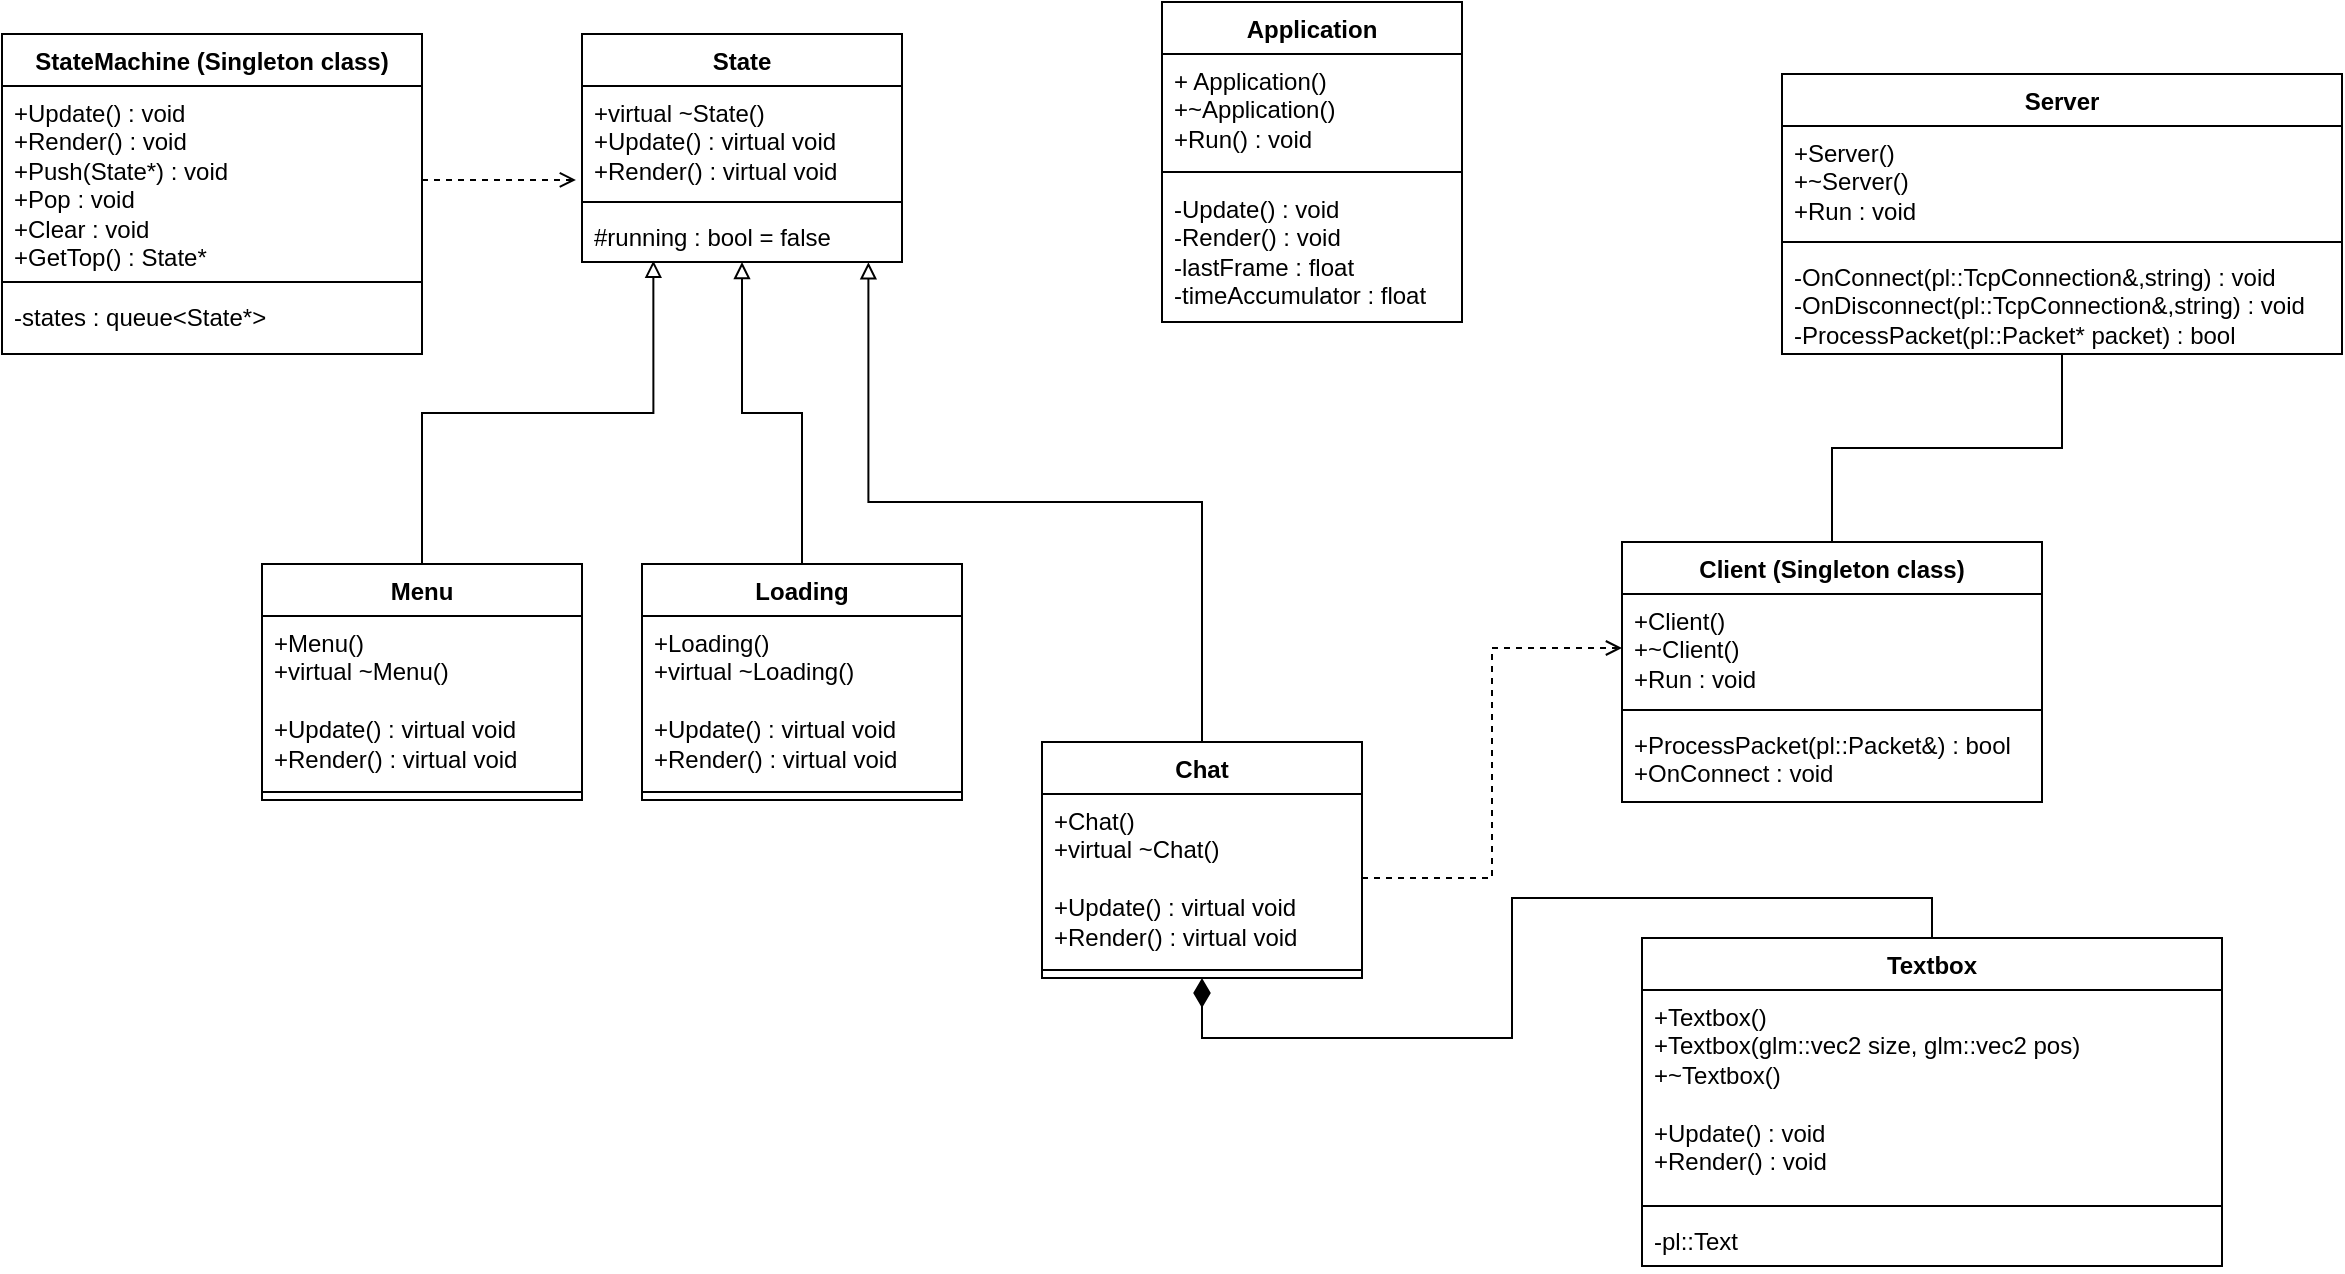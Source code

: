 <mxfile version="24.3.0" type="device">
  <diagram name="Strona-1" id="i50tJu8RIjXhssC54OU6">
    <mxGraphModel dx="1851" dy="914" grid="1" gridSize="10" guides="1" tooltips="1" connect="1" arrows="1" fold="1" page="1" pageScale="1" pageWidth="827" pageHeight="1169" math="0" shadow="0">
      <root>
        <mxCell id="0" />
        <mxCell id="1" parent="0" />
        <mxCell id="fMQzvmcacBBhU28jwZWz-15" value="Application" style="swimlane;fontStyle=1;align=center;verticalAlign=top;childLayout=stackLayout;horizontal=1;startSize=26;horizontalStack=0;resizeParent=1;resizeParentMax=0;resizeLast=0;collapsible=1;marginBottom=0;whiteSpace=wrap;html=1;" parent="1" vertex="1">
          <mxGeometry x="210" y="30" width="150" height="160" as="geometry" />
        </mxCell>
        <mxCell id="fMQzvmcacBBhU28jwZWz-16" value="+ Application()&lt;div&gt;+~Application()&lt;/div&gt;&lt;div&gt;+Run() : void&lt;/div&gt;" style="text;strokeColor=none;fillColor=none;align=left;verticalAlign=top;spacingLeft=4;spacingRight=4;overflow=hidden;rotatable=0;points=[[0,0.5],[1,0.5]];portConstraint=eastwest;whiteSpace=wrap;html=1;" parent="fMQzvmcacBBhU28jwZWz-15" vertex="1">
          <mxGeometry y="26" width="150" height="54" as="geometry" />
        </mxCell>
        <mxCell id="fMQzvmcacBBhU28jwZWz-17" value="" style="line;strokeWidth=1;fillColor=none;align=left;verticalAlign=middle;spacingTop=-1;spacingLeft=3;spacingRight=3;rotatable=0;labelPosition=right;points=[];portConstraint=eastwest;strokeColor=inherit;" parent="fMQzvmcacBBhU28jwZWz-15" vertex="1">
          <mxGeometry y="80" width="150" height="10" as="geometry" />
        </mxCell>
        <mxCell id="fMQzvmcacBBhU28jwZWz-18" value="&lt;div&gt;-Update() : void&lt;/div&gt;&lt;div&gt;-Render() : void&lt;/div&gt;-lastFrame : float&lt;div&gt;-timeAccumulator : float&lt;/div&gt;" style="text;strokeColor=none;fillColor=none;align=left;verticalAlign=top;spacingLeft=4;spacingRight=4;overflow=hidden;rotatable=0;points=[[0,0.5],[1,0.5]];portConstraint=eastwest;whiteSpace=wrap;html=1;" parent="fMQzvmcacBBhU28jwZWz-15" vertex="1">
          <mxGeometry y="90" width="150" height="70" as="geometry" />
        </mxCell>
        <mxCell id="fMQzvmcacBBhU28jwZWz-19" value="StateMachine (Singleton class)" style="swimlane;fontStyle=1;align=center;verticalAlign=top;childLayout=stackLayout;horizontal=1;startSize=26;horizontalStack=0;resizeParent=1;resizeParentMax=0;resizeLast=0;collapsible=1;marginBottom=0;whiteSpace=wrap;html=1;" parent="1" vertex="1">
          <mxGeometry x="-370" y="46" width="210" height="160" as="geometry" />
        </mxCell>
        <mxCell id="fMQzvmcacBBhU28jwZWz-20" value="+Update() : void&lt;div&gt;+Render() : void&lt;/div&gt;&lt;div&gt;+Push(State*) : void&lt;/div&gt;&lt;div&gt;+Pop : void&lt;/div&gt;&lt;div&gt;+Clear : void&lt;/div&gt;&lt;div&gt;+GetTop() : State*&lt;/div&gt;" style="text;strokeColor=none;fillColor=none;align=left;verticalAlign=top;spacingLeft=4;spacingRight=4;overflow=hidden;rotatable=0;points=[[0,0.5],[1,0.5]];portConstraint=eastwest;whiteSpace=wrap;html=1;" parent="fMQzvmcacBBhU28jwZWz-19" vertex="1">
          <mxGeometry y="26" width="210" height="94" as="geometry" />
        </mxCell>
        <mxCell id="fMQzvmcacBBhU28jwZWz-21" value="" style="line;strokeWidth=1;fillColor=none;align=left;verticalAlign=middle;spacingTop=-1;spacingLeft=3;spacingRight=3;rotatable=0;labelPosition=right;points=[];portConstraint=eastwest;strokeColor=inherit;" parent="fMQzvmcacBBhU28jwZWz-19" vertex="1">
          <mxGeometry y="120" width="210" height="8" as="geometry" />
        </mxCell>
        <mxCell id="fMQzvmcacBBhU28jwZWz-22" value="-states : queue&amp;lt;State*&amp;gt;" style="text;strokeColor=none;fillColor=none;align=left;verticalAlign=top;spacingLeft=4;spacingRight=4;overflow=hidden;rotatable=0;points=[[0,0.5],[1,0.5]];portConstraint=eastwest;whiteSpace=wrap;html=1;" parent="fMQzvmcacBBhU28jwZWz-19" vertex="1">
          <mxGeometry y="128" width="210" height="32" as="geometry" />
        </mxCell>
        <mxCell id="fMQzvmcacBBhU28jwZWz-23" value="State" style="swimlane;fontStyle=1;align=center;verticalAlign=top;childLayout=stackLayout;horizontal=1;startSize=26;horizontalStack=0;resizeParent=1;resizeParentMax=0;resizeLast=0;collapsible=1;marginBottom=0;whiteSpace=wrap;html=1;" parent="1" vertex="1">
          <mxGeometry x="-80" y="46" width="160" height="114" as="geometry" />
        </mxCell>
        <mxCell id="fMQzvmcacBBhU28jwZWz-24" value="+virtual ~State()&lt;div&gt;+Update() : virtual void&lt;/div&gt;&lt;div&gt;+Render() : virtual void&lt;/div&gt;" style="text;strokeColor=none;fillColor=none;align=left;verticalAlign=top;spacingLeft=4;spacingRight=4;overflow=hidden;rotatable=0;points=[[0,0.5],[1,0.5]];portConstraint=eastwest;whiteSpace=wrap;html=1;" parent="fMQzvmcacBBhU28jwZWz-23" vertex="1">
          <mxGeometry y="26" width="160" height="54" as="geometry" />
        </mxCell>
        <mxCell id="fMQzvmcacBBhU28jwZWz-25" value="" style="line;strokeWidth=1;fillColor=none;align=left;verticalAlign=middle;spacingTop=-1;spacingLeft=3;spacingRight=3;rotatable=0;labelPosition=right;points=[];portConstraint=eastwest;strokeColor=inherit;" parent="fMQzvmcacBBhU28jwZWz-23" vertex="1">
          <mxGeometry y="80" width="160" height="8" as="geometry" />
        </mxCell>
        <mxCell id="fMQzvmcacBBhU28jwZWz-26" value="#running : bool = false" style="text;strokeColor=none;fillColor=none;align=left;verticalAlign=top;spacingLeft=4;spacingRight=4;overflow=hidden;rotatable=0;points=[[0,0.5],[1,0.5]];portConstraint=eastwest;whiteSpace=wrap;html=1;" parent="fMQzvmcacBBhU28jwZWz-23" vertex="1">
          <mxGeometry y="88" width="160" height="26" as="geometry" />
        </mxCell>
        <mxCell id="fMQzvmcacBBhU28jwZWz-27" value="Menu" style="swimlane;fontStyle=1;align=center;verticalAlign=top;childLayout=stackLayout;horizontal=1;startSize=26;horizontalStack=0;resizeParent=1;resizeParentMax=0;resizeLast=0;collapsible=1;marginBottom=0;whiteSpace=wrap;html=1;" parent="1" vertex="1">
          <mxGeometry x="-240" y="311" width="160" height="118" as="geometry" />
        </mxCell>
        <mxCell id="fMQzvmcacBBhU28jwZWz-28" value="+Menu()&lt;div&gt;+virtual ~Menu()&lt;/div&gt;&lt;div&gt;&lt;br&gt;&lt;/div&gt;&lt;div&gt;+Update() : virtual void&lt;/div&gt;&lt;div&gt;+Render() : virtual void&lt;/div&gt;" style="text;strokeColor=none;fillColor=none;align=left;verticalAlign=top;spacingLeft=4;spacingRight=4;overflow=hidden;rotatable=0;points=[[0,0.5],[1,0.5]];portConstraint=eastwest;whiteSpace=wrap;html=1;" parent="fMQzvmcacBBhU28jwZWz-27" vertex="1">
          <mxGeometry y="26" width="160" height="84" as="geometry" />
        </mxCell>
        <mxCell id="fMQzvmcacBBhU28jwZWz-29" value="" style="line;strokeWidth=1;fillColor=none;align=left;verticalAlign=middle;spacingTop=-1;spacingLeft=3;spacingRight=3;rotatable=0;labelPosition=right;points=[];portConstraint=eastwest;strokeColor=inherit;" parent="fMQzvmcacBBhU28jwZWz-27" vertex="1">
          <mxGeometry y="110" width="160" height="8" as="geometry" />
        </mxCell>
        <mxCell id="fMQzvmcacBBhU28jwZWz-31" value="Loading" style="swimlane;fontStyle=1;align=center;verticalAlign=top;childLayout=stackLayout;horizontal=1;startSize=26;horizontalStack=0;resizeParent=1;resizeParentMax=0;resizeLast=0;collapsible=1;marginBottom=0;whiteSpace=wrap;html=1;" parent="1" vertex="1">
          <mxGeometry x="-50" y="311" width="160" height="118" as="geometry" />
        </mxCell>
        <mxCell id="fMQzvmcacBBhU28jwZWz-32" value="+Loading()&lt;div&gt;+virtual ~Loading()&lt;/div&gt;&lt;div&gt;&lt;br&gt;&lt;/div&gt;&lt;div&gt;+Update() : virtual void&lt;/div&gt;&lt;div&gt;+Render() : virtual void&lt;/div&gt;" style="text;strokeColor=none;fillColor=none;align=left;verticalAlign=top;spacingLeft=4;spacingRight=4;overflow=hidden;rotatable=0;points=[[0,0.5],[1,0.5]];portConstraint=eastwest;whiteSpace=wrap;html=1;" parent="fMQzvmcacBBhU28jwZWz-31" vertex="1">
          <mxGeometry y="26" width="160" height="84" as="geometry" />
        </mxCell>
        <mxCell id="fMQzvmcacBBhU28jwZWz-33" value="" style="line;strokeWidth=1;fillColor=none;align=left;verticalAlign=middle;spacingTop=-1;spacingLeft=3;spacingRight=3;rotatable=0;labelPosition=right;points=[];portConstraint=eastwest;strokeColor=inherit;" parent="fMQzvmcacBBhU28jwZWz-31" vertex="1">
          <mxGeometry y="110" width="160" height="8" as="geometry" />
        </mxCell>
        <mxCell id="fMQzvmcacBBhU28jwZWz-34" value="Chat" style="swimlane;fontStyle=1;align=center;verticalAlign=top;childLayout=stackLayout;horizontal=1;startSize=26;horizontalStack=0;resizeParent=1;resizeParentMax=0;resizeLast=0;collapsible=1;marginBottom=0;whiteSpace=wrap;html=1;" parent="1" vertex="1">
          <mxGeometry x="150" y="400" width="160" height="118" as="geometry" />
        </mxCell>
        <mxCell id="fMQzvmcacBBhU28jwZWz-35" value="+Chat()&lt;div&gt;+virtual ~Chat()&lt;/div&gt;&lt;div&gt;&lt;br&gt;&lt;/div&gt;&lt;div&gt;+Update() : virtual void&lt;/div&gt;&lt;div&gt;+Render() : virtual void&lt;/div&gt;" style="text;strokeColor=none;fillColor=none;align=left;verticalAlign=top;spacingLeft=4;spacingRight=4;overflow=hidden;rotatable=0;points=[[0,0.5],[1,0.5]];portConstraint=eastwest;whiteSpace=wrap;html=1;" parent="fMQzvmcacBBhU28jwZWz-34" vertex="1">
          <mxGeometry y="26" width="160" height="84" as="geometry" />
        </mxCell>
        <mxCell id="fMQzvmcacBBhU28jwZWz-36" value="" style="line;strokeWidth=1;fillColor=none;align=left;verticalAlign=middle;spacingTop=-1;spacingLeft=3;spacingRight=3;rotatable=0;labelPosition=right;points=[];portConstraint=eastwest;strokeColor=inherit;" parent="fMQzvmcacBBhU28jwZWz-34" vertex="1">
          <mxGeometry y="110" width="160" height="8" as="geometry" />
        </mxCell>
        <mxCell id="7g7e-OW8lPqwyS1zYTPC-18" style="edgeStyle=orthogonalEdgeStyle;rounded=0;orthogonalLoop=1;jettySize=auto;html=1;exitX=0.5;exitY=0;exitDx=0;exitDy=0;entryX=0.5;entryY=1;entryDx=0;entryDy=0;endArrow=none;endFill=0;" edge="1" parent="1" source="fMQzvmcacBBhU28jwZWz-37" target="fMQzvmcacBBhU28jwZWz-46">
          <mxGeometry relative="1" as="geometry" />
        </mxCell>
        <mxCell id="fMQzvmcacBBhU28jwZWz-37" value="Client (Singleton class)" style="swimlane;fontStyle=1;align=center;verticalAlign=top;childLayout=stackLayout;horizontal=1;startSize=26;horizontalStack=0;resizeParent=1;resizeParentMax=0;resizeLast=0;collapsible=1;marginBottom=0;whiteSpace=wrap;html=1;" parent="1" vertex="1">
          <mxGeometry x="440" y="300" width="210" height="130" as="geometry" />
        </mxCell>
        <mxCell id="fMQzvmcacBBhU28jwZWz-38" value="+Client()&lt;div&gt;+~Client()&lt;/div&gt;&lt;div&gt;+Run : void&lt;/div&gt;" style="text;strokeColor=none;fillColor=none;align=left;verticalAlign=top;spacingLeft=4;spacingRight=4;overflow=hidden;rotatable=0;points=[[0,0.5],[1,0.5]];portConstraint=eastwest;whiteSpace=wrap;html=1;" parent="fMQzvmcacBBhU28jwZWz-37" vertex="1">
          <mxGeometry y="26" width="210" height="54" as="geometry" />
        </mxCell>
        <mxCell id="fMQzvmcacBBhU28jwZWz-39" value="" style="line;strokeWidth=1;fillColor=none;align=left;verticalAlign=middle;spacingTop=-1;spacingLeft=3;spacingRight=3;rotatable=0;labelPosition=right;points=[];portConstraint=eastwest;strokeColor=inherit;" parent="fMQzvmcacBBhU28jwZWz-37" vertex="1">
          <mxGeometry y="80" width="210" height="8" as="geometry" />
        </mxCell>
        <mxCell id="fMQzvmcacBBhU28jwZWz-40" value="+ProcessPacket(pl::Packet&amp;amp;) : bool&lt;div&gt;+OnConnect : void&lt;/div&gt;" style="text;strokeColor=none;fillColor=none;align=left;verticalAlign=top;spacingLeft=4;spacingRight=4;overflow=hidden;rotatable=0;points=[[0,0.5],[1,0.5]];portConstraint=eastwest;whiteSpace=wrap;html=1;" parent="fMQzvmcacBBhU28jwZWz-37" vertex="1">
          <mxGeometry y="88" width="210" height="42" as="geometry" />
        </mxCell>
        <mxCell id="fMQzvmcacBBhU28jwZWz-46" value="Server" style="swimlane;fontStyle=1;align=center;verticalAlign=top;childLayout=stackLayout;horizontal=1;startSize=26;horizontalStack=0;resizeParent=1;resizeParentMax=0;resizeLast=0;collapsible=1;marginBottom=0;whiteSpace=wrap;html=1;" parent="1" vertex="1">
          <mxGeometry x="520" y="66" width="280" height="140" as="geometry" />
        </mxCell>
        <mxCell id="fMQzvmcacBBhU28jwZWz-47" value="+Server()&lt;div&gt;+~Server()&lt;/div&gt;&lt;div&gt;+Run : void&lt;/div&gt;" style="text;strokeColor=none;fillColor=none;align=left;verticalAlign=top;spacingLeft=4;spacingRight=4;overflow=hidden;rotatable=0;points=[[0,0.5],[1,0.5]];portConstraint=eastwest;whiteSpace=wrap;html=1;" parent="fMQzvmcacBBhU28jwZWz-46" vertex="1">
          <mxGeometry y="26" width="280" height="54" as="geometry" />
        </mxCell>
        <mxCell id="fMQzvmcacBBhU28jwZWz-48" value="" style="line;strokeWidth=1;fillColor=none;align=left;verticalAlign=middle;spacingTop=-1;spacingLeft=3;spacingRight=3;rotatable=0;labelPosition=right;points=[];portConstraint=eastwest;strokeColor=inherit;" parent="fMQzvmcacBBhU28jwZWz-46" vertex="1">
          <mxGeometry y="80" width="280" height="8" as="geometry" />
        </mxCell>
        <mxCell id="fMQzvmcacBBhU28jwZWz-49" value="-OnConnect(pl::TcpConnection&amp;amp;,string) : void&lt;div&gt;-OnDisconnect(pl::TcpConnection&amp;amp;,string) : void&lt;/div&gt;&lt;div&gt;-ProcessPacket(pl::Packet* packet) : bool&lt;/div&gt;" style="text;strokeColor=none;fillColor=none;align=left;verticalAlign=top;spacingLeft=4;spacingRight=4;overflow=hidden;rotatable=0;points=[[0,0.5],[1,0.5]];portConstraint=eastwest;whiteSpace=wrap;html=1;" parent="fMQzvmcacBBhU28jwZWz-46" vertex="1">
          <mxGeometry y="88" width="280" height="52" as="geometry" />
        </mxCell>
        <mxCell id="7g7e-OW8lPqwyS1zYTPC-6" style="edgeStyle=orthogonalEdgeStyle;rounded=0;orthogonalLoop=1;jettySize=auto;html=1;entryX=-0.019;entryY=0.87;entryDx=0;entryDy=0;entryPerimeter=0;dashed=1;endArrow=open;endFill=0;" edge="1" parent="1" source="fMQzvmcacBBhU28jwZWz-20" target="fMQzvmcacBBhU28jwZWz-24">
          <mxGeometry relative="1" as="geometry" />
        </mxCell>
        <mxCell id="7g7e-OW8lPqwyS1zYTPC-8" style="edgeStyle=orthogonalEdgeStyle;rounded=0;orthogonalLoop=1;jettySize=auto;html=1;exitX=0.5;exitY=0;exitDx=0;exitDy=0;entryX=0.5;entryY=1;entryDx=0;entryDy=0;entryPerimeter=0;endArrow=block;endFill=0;" edge="1" parent="1" source="fMQzvmcacBBhU28jwZWz-31" target="fMQzvmcacBBhU28jwZWz-26">
          <mxGeometry relative="1" as="geometry" />
        </mxCell>
        <mxCell id="7g7e-OW8lPqwyS1zYTPC-9" style="edgeStyle=orthogonalEdgeStyle;rounded=0;orthogonalLoop=1;jettySize=auto;html=1;exitX=0.5;exitY=0;exitDx=0;exitDy=0;entryX=0.895;entryY=1.006;entryDx=0;entryDy=0;entryPerimeter=0;endArrow=block;endFill=0;" edge="1" parent="1" source="fMQzvmcacBBhU28jwZWz-34" target="fMQzvmcacBBhU28jwZWz-26">
          <mxGeometry relative="1" as="geometry" />
        </mxCell>
        <mxCell id="7g7e-OW8lPqwyS1zYTPC-10" style="edgeStyle=orthogonalEdgeStyle;rounded=0;orthogonalLoop=1;jettySize=auto;html=1;exitX=0.5;exitY=0;exitDx=0;exitDy=0;entryX=0.223;entryY=0.974;entryDx=0;entryDy=0;entryPerimeter=0;endArrow=block;endFill=0;" edge="1" parent="1" source="fMQzvmcacBBhU28jwZWz-27" target="fMQzvmcacBBhU28jwZWz-26">
          <mxGeometry relative="1" as="geometry" />
        </mxCell>
        <mxCell id="7g7e-OW8lPqwyS1zYTPC-16" style="edgeStyle=orthogonalEdgeStyle;rounded=0;orthogonalLoop=1;jettySize=auto;html=1;exitX=0.5;exitY=0;exitDx=0;exitDy=0;entryX=0.5;entryY=1;entryDx=0;entryDy=0;endArrow=diamondThin;endFill=1;startArrow=none;startFill=0;endSize=12;" edge="1" parent="1" source="7g7e-OW8lPqwyS1zYTPC-12" target="fMQzvmcacBBhU28jwZWz-34">
          <mxGeometry relative="1" as="geometry" />
        </mxCell>
        <mxCell id="7g7e-OW8lPqwyS1zYTPC-12" value="Textbox" style="swimlane;fontStyle=1;align=center;verticalAlign=top;childLayout=stackLayout;horizontal=1;startSize=26;horizontalStack=0;resizeParent=1;resizeParentMax=0;resizeLast=0;collapsible=1;marginBottom=0;whiteSpace=wrap;html=1;" vertex="1" parent="1">
          <mxGeometry x="450" y="498" width="290" height="164" as="geometry" />
        </mxCell>
        <mxCell id="7g7e-OW8lPqwyS1zYTPC-13" value="+Textbox()&lt;div&gt;+Textbox(glm::vec2 size, glm::vec2 pos)&lt;/div&gt;&lt;div&gt;+~Textbox()&lt;/div&gt;&lt;div&gt;&lt;br&gt;&lt;/div&gt;&lt;div&gt;+Update() : void&lt;/div&gt;&lt;div&gt;+Render() : void&lt;/div&gt;" style="text;strokeColor=none;fillColor=none;align=left;verticalAlign=top;spacingLeft=4;spacingRight=4;overflow=hidden;rotatable=0;points=[[0,0.5],[1,0.5]];portConstraint=eastwest;whiteSpace=wrap;html=1;" vertex="1" parent="7g7e-OW8lPqwyS1zYTPC-12">
          <mxGeometry y="26" width="290" height="104" as="geometry" />
        </mxCell>
        <mxCell id="7g7e-OW8lPqwyS1zYTPC-14" value="" style="line;strokeWidth=1;fillColor=none;align=left;verticalAlign=middle;spacingTop=-1;spacingLeft=3;spacingRight=3;rotatable=0;labelPosition=right;points=[];portConstraint=eastwest;strokeColor=inherit;" vertex="1" parent="7g7e-OW8lPqwyS1zYTPC-12">
          <mxGeometry y="130" width="290" height="8" as="geometry" />
        </mxCell>
        <mxCell id="7g7e-OW8lPqwyS1zYTPC-15" value="-pl::Text" style="text;strokeColor=none;fillColor=none;align=left;verticalAlign=top;spacingLeft=4;spacingRight=4;overflow=hidden;rotatable=0;points=[[0,0.5],[1,0.5]];portConstraint=eastwest;whiteSpace=wrap;html=1;" vertex="1" parent="7g7e-OW8lPqwyS1zYTPC-12">
          <mxGeometry y="138" width="290" height="26" as="geometry" />
        </mxCell>
        <mxCell id="7g7e-OW8lPqwyS1zYTPC-19" style="edgeStyle=orthogonalEdgeStyle;rounded=0;orthogonalLoop=1;jettySize=auto;html=1;exitX=1;exitY=0.5;exitDx=0;exitDy=0;entryX=0;entryY=0.5;entryDx=0;entryDy=0;dashed=1;endArrow=open;endFill=0;" edge="1" parent="1" source="fMQzvmcacBBhU28jwZWz-35" target="fMQzvmcacBBhU28jwZWz-38">
          <mxGeometry relative="1" as="geometry" />
        </mxCell>
      </root>
    </mxGraphModel>
  </diagram>
</mxfile>
